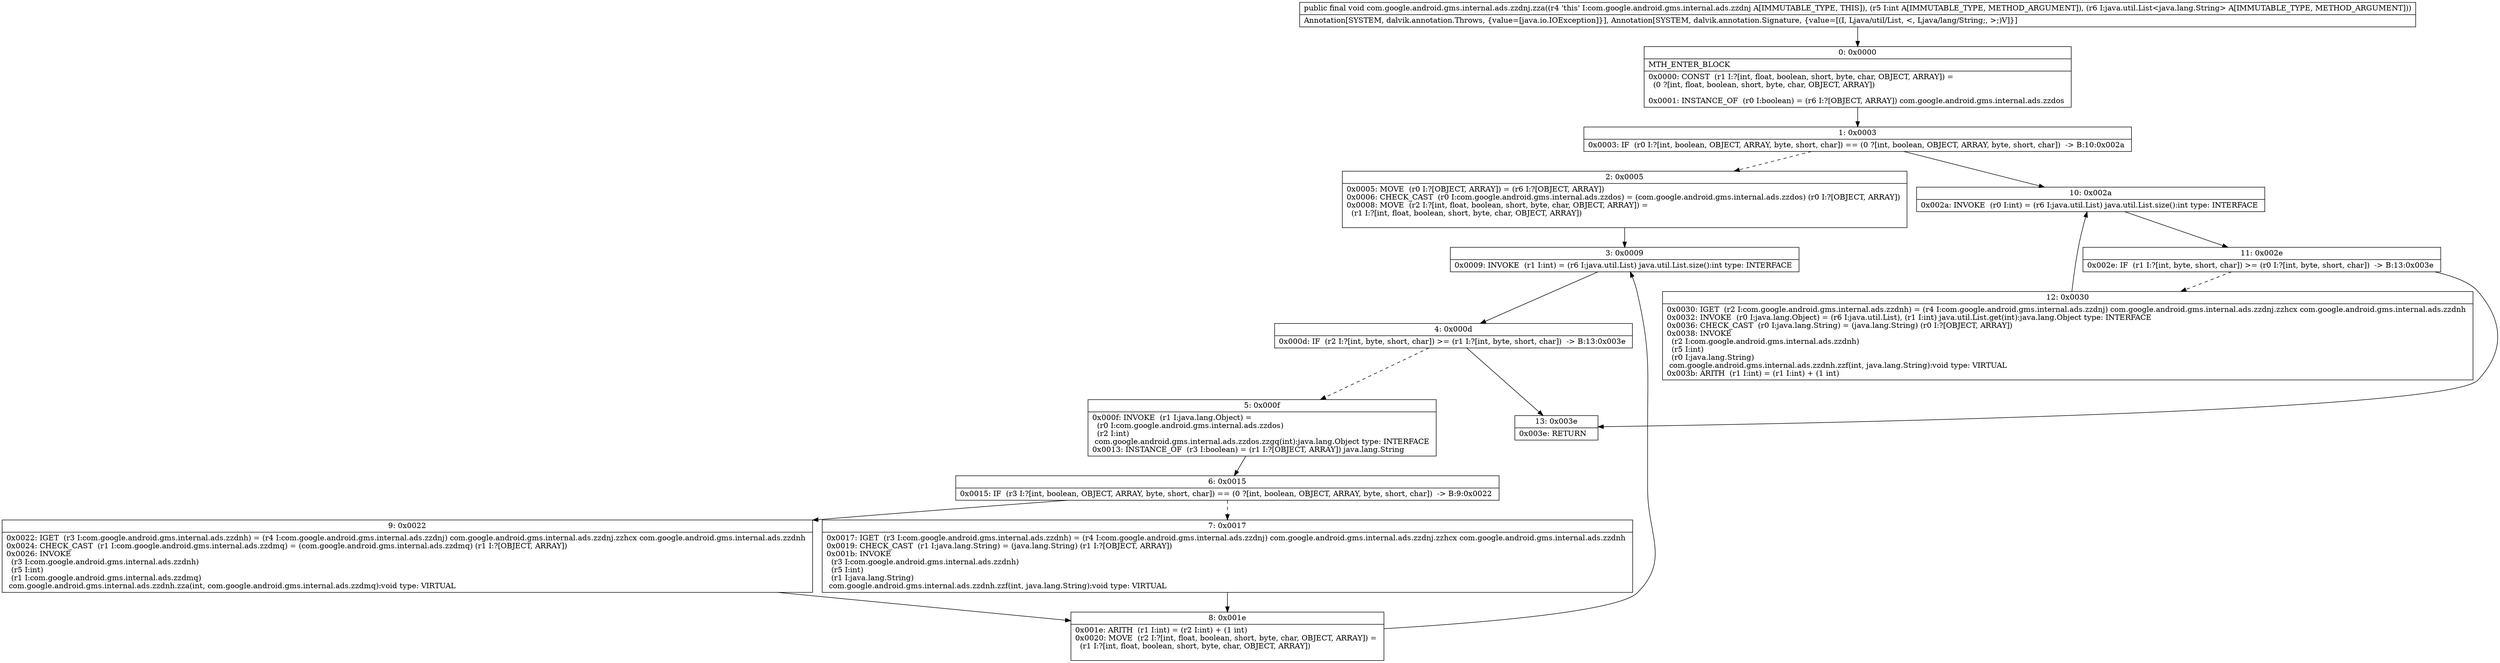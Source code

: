 digraph "CFG forcom.google.android.gms.internal.ads.zzdnj.zza(ILjava\/util\/List;)V" {
Node_0 [shape=record,label="{0\:\ 0x0000|MTH_ENTER_BLOCK\l|0x0000: CONST  (r1 I:?[int, float, boolean, short, byte, char, OBJECT, ARRAY]) = \l  (0 ?[int, float, boolean, short, byte, char, OBJECT, ARRAY])\l \l0x0001: INSTANCE_OF  (r0 I:boolean) = (r6 I:?[OBJECT, ARRAY]) com.google.android.gms.internal.ads.zzdos \l}"];
Node_1 [shape=record,label="{1\:\ 0x0003|0x0003: IF  (r0 I:?[int, boolean, OBJECT, ARRAY, byte, short, char]) == (0 ?[int, boolean, OBJECT, ARRAY, byte, short, char])  \-\> B:10:0x002a \l}"];
Node_2 [shape=record,label="{2\:\ 0x0005|0x0005: MOVE  (r0 I:?[OBJECT, ARRAY]) = (r6 I:?[OBJECT, ARRAY]) \l0x0006: CHECK_CAST  (r0 I:com.google.android.gms.internal.ads.zzdos) = (com.google.android.gms.internal.ads.zzdos) (r0 I:?[OBJECT, ARRAY]) \l0x0008: MOVE  (r2 I:?[int, float, boolean, short, byte, char, OBJECT, ARRAY]) = \l  (r1 I:?[int, float, boolean, short, byte, char, OBJECT, ARRAY])\l \l}"];
Node_3 [shape=record,label="{3\:\ 0x0009|0x0009: INVOKE  (r1 I:int) = (r6 I:java.util.List) java.util.List.size():int type: INTERFACE \l}"];
Node_4 [shape=record,label="{4\:\ 0x000d|0x000d: IF  (r2 I:?[int, byte, short, char]) \>= (r1 I:?[int, byte, short, char])  \-\> B:13:0x003e \l}"];
Node_5 [shape=record,label="{5\:\ 0x000f|0x000f: INVOKE  (r1 I:java.lang.Object) = \l  (r0 I:com.google.android.gms.internal.ads.zzdos)\l  (r2 I:int)\l com.google.android.gms.internal.ads.zzdos.zzgq(int):java.lang.Object type: INTERFACE \l0x0013: INSTANCE_OF  (r3 I:boolean) = (r1 I:?[OBJECT, ARRAY]) java.lang.String \l}"];
Node_6 [shape=record,label="{6\:\ 0x0015|0x0015: IF  (r3 I:?[int, boolean, OBJECT, ARRAY, byte, short, char]) == (0 ?[int, boolean, OBJECT, ARRAY, byte, short, char])  \-\> B:9:0x0022 \l}"];
Node_7 [shape=record,label="{7\:\ 0x0017|0x0017: IGET  (r3 I:com.google.android.gms.internal.ads.zzdnh) = (r4 I:com.google.android.gms.internal.ads.zzdnj) com.google.android.gms.internal.ads.zzdnj.zzhcx com.google.android.gms.internal.ads.zzdnh \l0x0019: CHECK_CAST  (r1 I:java.lang.String) = (java.lang.String) (r1 I:?[OBJECT, ARRAY]) \l0x001b: INVOKE  \l  (r3 I:com.google.android.gms.internal.ads.zzdnh)\l  (r5 I:int)\l  (r1 I:java.lang.String)\l com.google.android.gms.internal.ads.zzdnh.zzf(int, java.lang.String):void type: VIRTUAL \l}"];
Node_8 [shape=record,label="{8\:\ 0x001e|0x001e: ARITH  (r1 I:int) = (r2 I:int) + (1 int) \l0x0020: MOVE  (r2 I:?[int, float, boolean, short, byte, char, OBJECT, ARRAY]) = \l  (r1 I:?[int, float, boolean, short, byte, char, OBJECT, ARRAY])\l \l}"];
Node_9 [shape=record,label="{9\:\ 0x0022|0x0022: IGET  (r3 I:com.google.android.gms.internal.ads.zzdnh) = (r4 I:com.google.android.gms.internal.ads.zzdnj) com.google.android.gms.internal.ads.zzdnj.zzhcx com.google.android.gms.internal.ads.zzdnh \l0x0024: CHECK_CAST  (r1 I:com.google.android.gms.internal.ads.zzdmq) = (com.google.android.gms.internal.ads.zzdmq) (r1 I:?[OBJECT, ARRAY]) \l0x0026: INVOKE  \l  (r3 I:com.google.android.gms.internal.ads.zzdnh)\l  (r5 I:int)\l  (r1 I:com.google.android.gms.internal.ads.zzdmq)\l com.google.android.gms.internal.ads.zzdnh.zza(int, com.google.android.gms.internal.ads.zzdmq):void type: VIRTUAL \l}"];
Node_10 [shape=record,label="{10\:\ 0x002a|0x002a: INVOKE  (r0 I:int) = (r6 I:java.util.List) java.util.List.size():int type: INTERFACE \l}"];
Node_11 [shape=record,label="{11\:\ 0x002e|0x002e: IF  (r1 I:?[int, byte, short, char]) \>= (r0 I:?[int, byte, short, char])  \-\> B:13:0x003e \l}"];
Node_12 [shape=record,label="{12\:\ 0x0030|0x0030: IGET  (r2 I:com.google.android.gms.internal.ads.zzdnh) = (r4 I:com.google.android.gms.internal.ads.zzdnj) com.google.android.gms.internal.ads.zzdnj.zzhcx com.google.android.gms.internal.ads.zzdnh \l0x0032: INVOKE  (r0 I:java.lang.Object) = (r6 I:java.util.List), (r1 I:int) java.util.List.get(int):java.lang.Object type: INTERFACE \l0x0036: CHECK_CAST  (r0 I:java.lang.String) = (java.lang.String) (r0 I:?[OBJECT, ARRAY]) \l0x0038: INVOKE  \l  (r2 I:com.google.android.gms.internal.ads.zzdnh)\l  (r5 I:int)\l  (r0 I:java.lang.String)\l com.google.android.gms.internal.ads.zzdnh.zzf(int, java.lang.String):void type: VIRTUAL \l0x003b: ARITH  (r1 I:int) = (r1 I:int) + (1 int) \l}"];
Node_13 [shape=record,label="{13\:\ 0x003e|0x003e: RETURN   \l}"];
MethodNode[shape=record,label="{public final void com.google.android.gms.internal.ads.zzdnj.zza((r4 'this' I:com.google.android.gms.internal.ads.zzdnj A[IMMUTABLE_TYPE, THIS]), (r5 I:int A[IMMUTABLE_TYPE, METHOD_ARGUMENT]), (r6 I:java.util.List\<java.lang.String\> A[IMMUTABLE_TYPE, METHOD_ARGUMENT]))  | Annotation[SYSTEM, dalvik.annotation.Throws, \{value=[java.io.IOException]\}], Annotation[SYSTEM, dalvik.annotation.Signature, \{value=[(I, Ljava\/util\/List, \<, Ljava\/lang\/String;, \>;)V]\}]\l}"];
MethodNode -> Node_0;
Node_0 -> Node_1;
Node_1 -> Node_2[style=dashed];
Node_1 -> Node_10;
Node_2 -> Node_3;
Node_3 -> Node_4;
Node_4 -> Node_5[style=dashed];
Node_4 -> Node_13;
Node_5 -> Node_6;
Node_6 -> Node_7[style=dashed];
Node_6 -> Node_9;
Node_7 -> Node_8;
Node_8 -> Node_3;
Node_9 -> Node_8;
Node_10 -> Node_11;
Node_11 -> Node_12[style=dashed];
Node_11 -> Node_13;
Node_12 -> Node_10;
}

